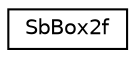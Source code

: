 digraph "Graphical Class Hierarchy"
{
 // LATEX_PDF_SIZE
  edge [fontname="Helvetica",fontsize="10",labelfontname="Helvetica",labelfontsize="10"];
  node [fontname="Helvetica",fontsize="10",shape=record];
  rankdir="LR";
  Node0 [label="SbBox2f",height=0.2,width=0.4,color="black", fillcolor="white", style="filled",URL="$classSbBox2f.html",tooltip="The SbBox2f class is a 2 dimensional box with floating point corner coordinates."];
}
